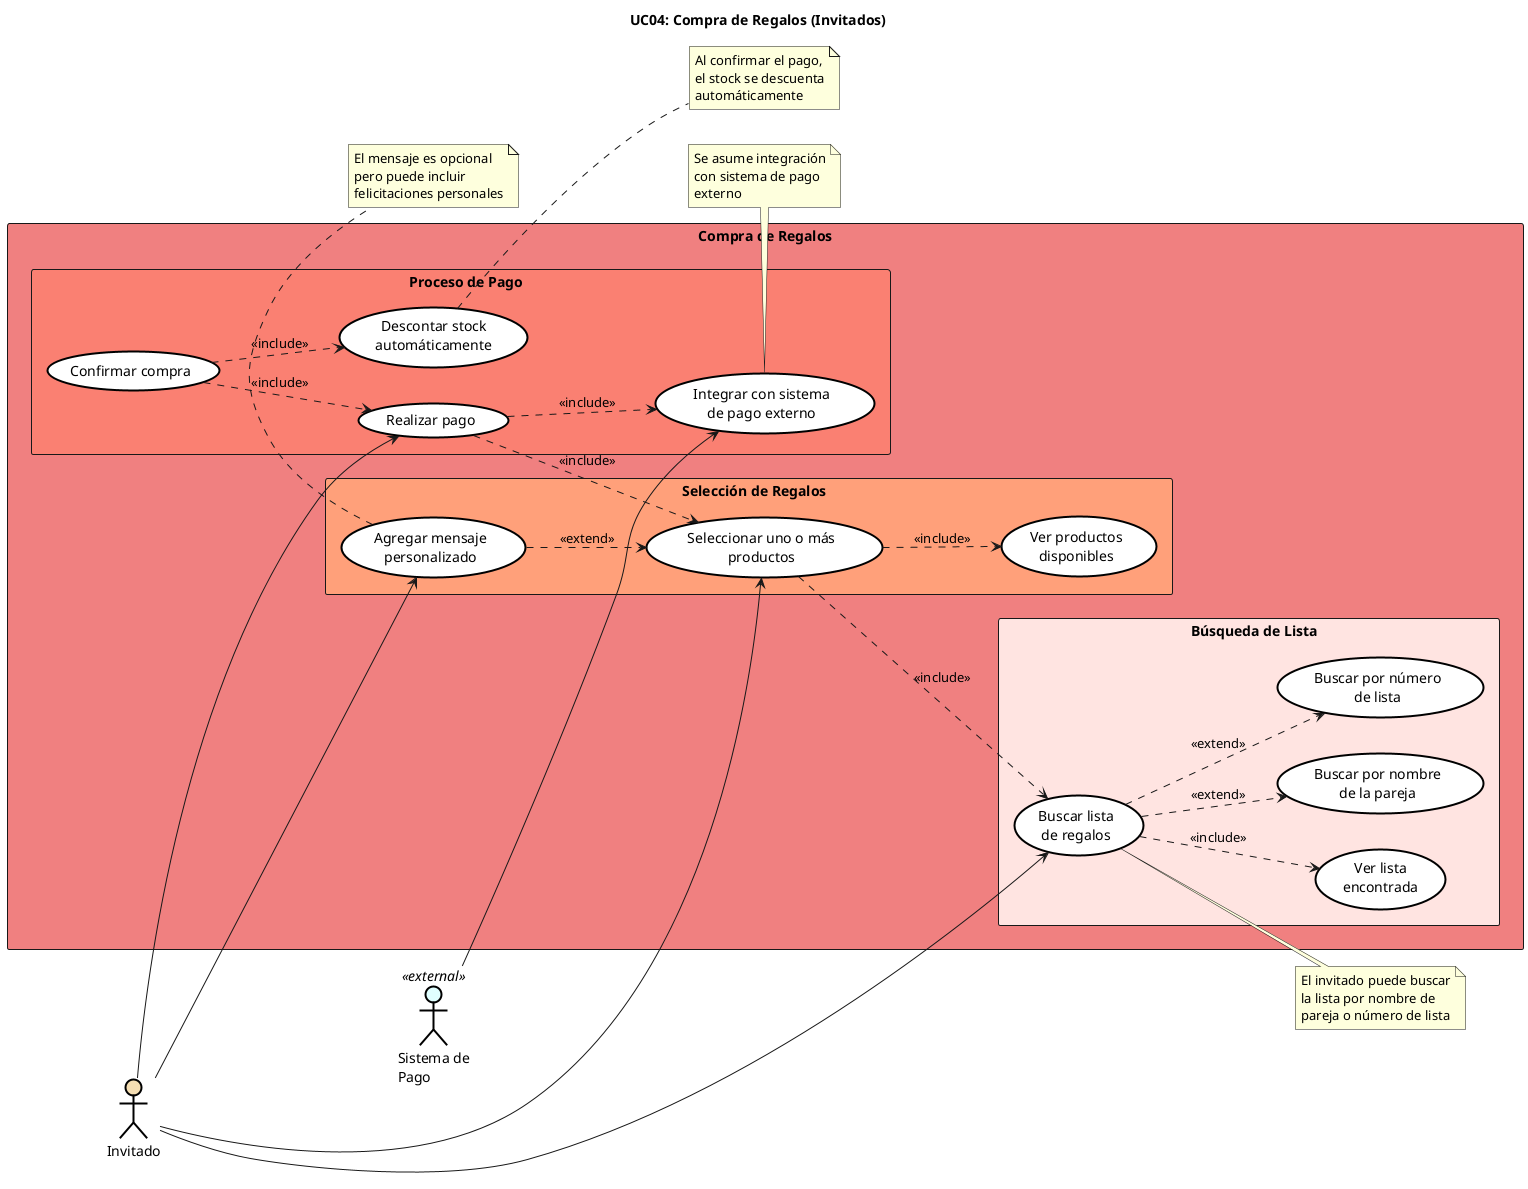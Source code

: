 @startuml moduloCompras
left to right direction
skinparam packageStyle rectangle

skinparam usecase {
    BackgroundColor White
    BorderColor Black
    BorderThickness 2
}

skinparam actor {
    BackgroundColor White
    BorderColor Black
    BorderThickness 2
}

title UC04: Compra de Regalos (Invitados)

' ===== ACTORES =====
actor "Invitado" as Invitado #Wheat
actor "Sistema de\nPago" as SistemaPago <<external>> #LightCyan

' ===== CASOS DE USO =====
package "Compra de Regalos" #LightCoral {
  
  package "   Búsqueda de Lista" #MistyRose {
    usecase (Buscar lista\nde regalos) as UC30
    usecase (Buscar por nombre\nde la pareja) as UC30a
    usecase (Buscar por número\nde lista) as UC30b
    usecase (Ver lista\nencontrada) as UC30c
  }
  
  package "   Selección de Regalos" #LightSalmon {
    usecase (Seleccionar uno o más\nproductos) as UC31
    usecase (Agregar mensaje\npersonalizado) as UC32
    usecase (Ver productos\ndisponibles) as UC31a
  }
  
  package "   Proceso de Pago" #Salmon {
    usecase (Realizar pago) as UC33
    usecase (Integrar con sistema\nde pago externo) as UC33a
    usecase (Confirmar compra) as UC34
    usecase (Descontar stock\nautomáticamente) as UC35
  }
}

' ===== RELACIONES =====

' Actores
Invitado --> UC30
Invitado --> UC31
Invitado --> UC32
Invitado --> UC33
SistemaPago --> UC33a

' Relaciones entre casos de uso
UC30 ..> UC30a : <<extend>>
UC30 ..> UC30b : <<extend>>
UC30 ..> UC30c : <<include>>

UC31 ..> UC30 : <<include>>
UC31 ..> UC31a : <<include>>

UC32 ..> UC31 : <<extend>>

UC33 ..> UC31 : <<include>>
UC33 ..> UC33a : <<include>>

UC34 ..> UC33 : <<include>>
UC34 ..> UC35 : <<include>>

note right of UC30
  El invitado puede buscar
  la lista por nombre de
  pareja o número de lista
end note

note bottom of UC32
  El mensaje es opcional
  pero puede incluir
  felicitaciones personales
end note

note bottom of UC33a
  Se asume integración
  con sistema de pago
  externo
end note

note right of UC35
  Al confirmar el pago,
  el stock se descuenta
  automáticamente
end note

@enduml